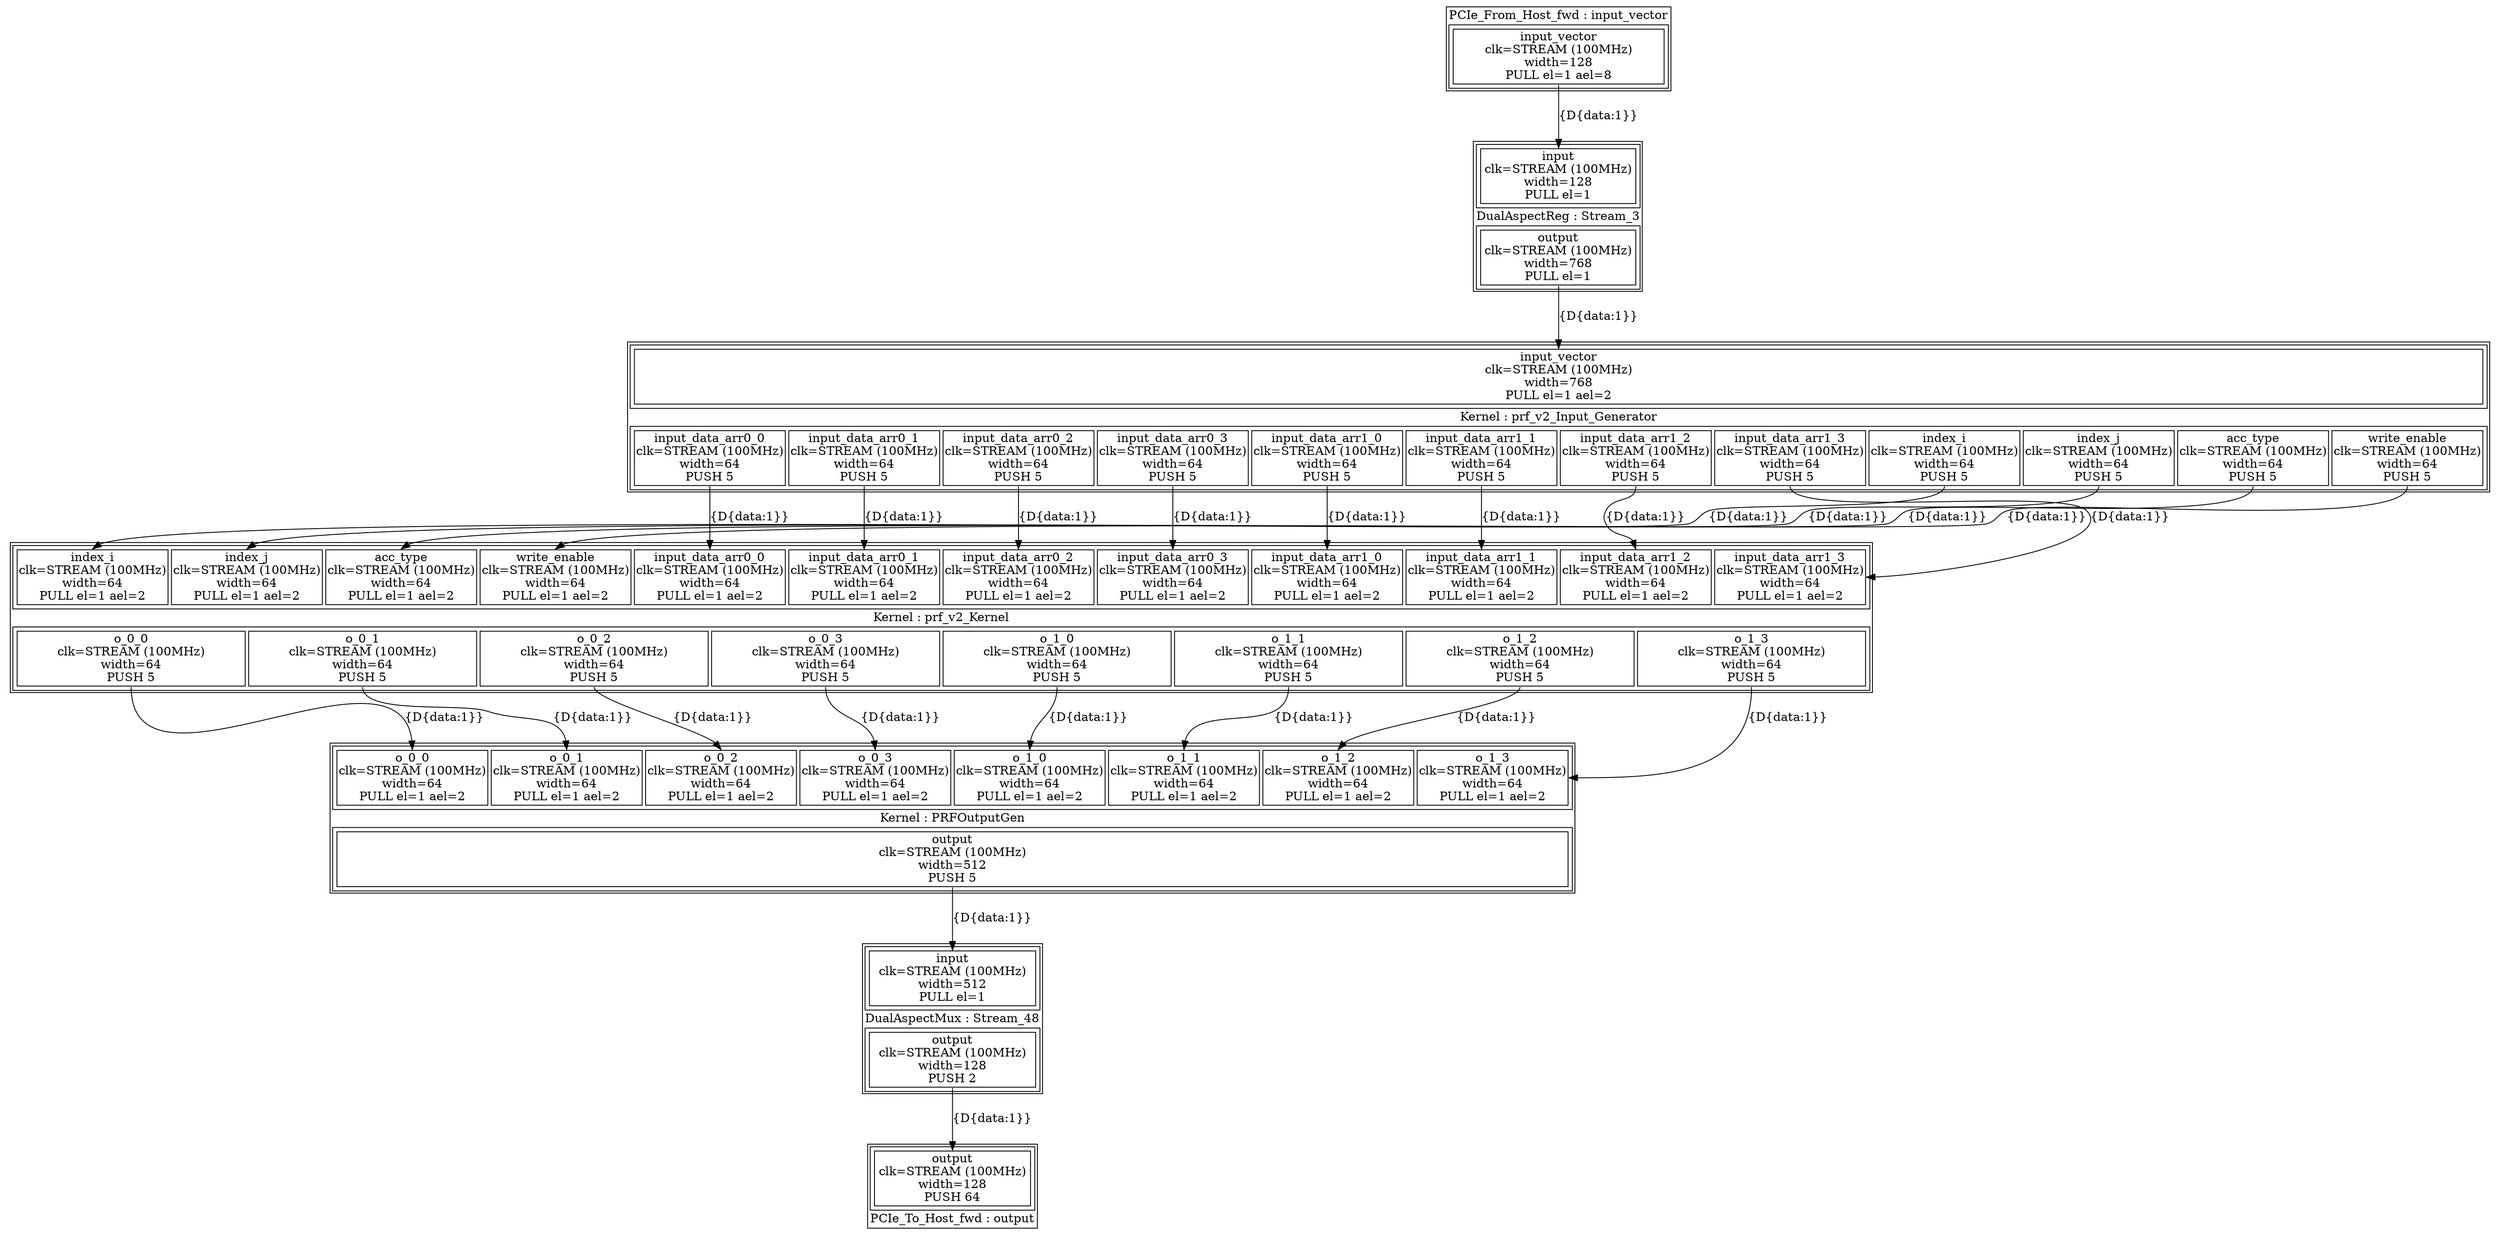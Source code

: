 digraph manager_compiler_graph {
prf_v2_Input_Generator[shape=plaintext, label=<<TABLE  BORDER="1" CELLPADDING="1" CELLSPACING="1"><TR><TD BGCOLOR="white" BORDER="0" PORT="inputs" ROWSPAN="1" COLSPAN="1"><TABLE  BORDER="1" CELLPADDING="1" CELLSPACING="4"><TR><TD BGCOLOR="white" BORDER="1" PORT="input_vector" ROWSPAN="1" COLSPAN="1">input_vector<BR/>clk=STREAM (100MHz)<BR/>width=768<BR/>PULL el=1 ael=2</TD></TR></TABLE></TD></TR><TR><TD BGCOLOR="white" BORDER="0" PORT="node_info" ROWSPAN="1" COLSPAN="1">Kernel : prf_v2_Input_Generator</TD></TR><TR><TD BGCOLOR="white" BORDER="0" PORT="outputs" ROWSPAN="1" COLSPAN="1"><TABLE  BORDER="1" CELLPADDING="1" CELLSPACING="4"><TR><TD BGCOLOR="white" BORDER="1" PORT="input_data_arr0_0" ROWSPAN="1" COLSPAN="1">input_data_arr0_0<BR/>clk=STREAM (100MHz)<BR/>width=64<BR/>PUSH 5</TD><TD BGCOLOR="white" BORDER="1" PORT="input_data_arr0_1" ROWSPAN="1" COLSPAN="1">input_data_arr0_1<BR/>clk=STREAM (100MHz)<BR/>width=64<BR/>PUSH 5</TD><TD BGCOLOR="white" BORDER="1" PORT="input_data_arr0_2" ROWSPAN="1" COLSPAN="1">input_data_arr0_2<BR/>clk=STREAM (100MHz)<BR/>width=64<BR/>PUSH 5</TD><TD BGCOLOR="white" BORDER="1" PORT="input_data_arr0_3" ROWSPAN="1" COLSPAN="1">input_data_arr0_3<BR/>clk=STREAM (100MHz)<BR/>width=64<BR/>PUSH 5</TD><TD BGCOLOR="white" BORDER="1" PORT="input_data_arr1_0" ROWSPAN="1" COLSPAN="1">input_data_arr1_0<BR/>clk=STREAM (100MHz)<BR/>width=64<BR/>PUSH 5</TD><TD BGCOLOR="white" BORDER="1" PORT="input_data_arr1_1" ROWSPAN="1" COLSPAN="1">input_data_arr1_1<BR/>clk=STREAM (100MHz)<BR/>width=64<BR/>PUSH 5</TD><TD BGCOLOR="white" BORDER="1" PORT="input_data_arr1_2" ROWSPAN="1" COLSPAN="1">input_data_arr1_2<BR/>clk=STREAM (100MHz)<BR/>width=64<BR/>PUSH 5</TD><TD BGCOLOR="white" BORDER="1" PORT="input_data_arr1_3" ROWSPAN="1" COLSPAN="1">input_data_arr1_3<BR/>clk=STREAM (100MHz)<BR/>width=64<BR/>PUSH 5</TD><TD BGCOLOR="white" BORDER="1" PORT="index_i" ROWSPAN="1" COLSPAN="1">index_i<BR/>clk=STREAM (100MHz)<BR/>width=64<BR/>PUSH 5</TD><TD BGCOLOR="white" BORDER="1" PORT="index_j" ROWSPAN="1" COLSPAN="1">index_j<BR/>clk=STREAM (100MHz)<BR/>width=64<BR/>PUSH 5</TD><TD BGCOLOR="white" BORDER="1" PORT="acc_type" ROWSPAN="1" COLSPAN="1">acc_type<BR/>clk=STREAM (100MHz)<BR/>width=64<BR/>PUSH 5</TD><TD BGCOLOR="white" BORDER="1" PORT="write_enable" ROWSPAN="1" COLSPAN="1">write_enable<BR/>clk=STREAM (100MHz)<BR/>width=64<BR/>PUSH 5</TD></TR></TABLE></TD></TR></TABLE>>];
PRFOutputGen[shape=plaintext, label=<<TABLE  BORDER="1" CELLPADDING="1" CELLSPACING="1"><TR><TD BGCOLOR="white" BORDER="0" PORT="inputs" ROWSPAN="1" COLSPAN="1"><TABLE  BORDER="1" CELLPADDING="1" CELLSPACING="4"><TR><TD BGCOLOR="white" BORDER="1" PORT="o_0_0" ROWSPAN="1" COLSPAN="1">o_0_0<BR/>clk=STREAM (100MHz)<BR/>width=64<BR/>PULL el=1 ael=2</TD><TD BGCOLOR="white" BORDER="1" PORT="o_0_1" ROWSPAN="1" COLSPAN="1">o_0_1<BR/>clk=STREAM (100MHz)<BR/>width=64<BR/>PULL el=1 ael=2</TD><TD BGCOLOR="white" BORDER="1" PORT="o_0_2" ROWSPAN="1" COLSPAN="1">o_0_2<BR/>clk=STREAM (100MHz)<BR/>width=64<BR/>PULL el=1 ael=2</TD><TD BGCOLOR="white" BORDER="1" PORT="o_0_3" ROWSPAN="1" COLSPAN="1">o_0_3<BR/>clk=STREAM (100MHz)<BR/>width=64<BR/>PULL el=1 ael=2</TD><TD BGCOLOR="white" BORDER="1" PORT="o_1_0" ROWSPAN="1" COLSPAN="1">o_1_0<BR/>clk=STREAM (100MHz)<BR/>width=64<BR/>PULL el=1 ael=2</TD><TD BGCOLOR="white" BORDER="1" PORT="o_1_1" ROWSPAN="1" COLSPAN="1">o_1_1<BR/>clk=STREAM (100MHz)<BR/>width=64<BR/>PULL el=1 ael=2</TD><TD BGCOLOR="white" BORDER="1" PORT="o_1_2" ROWSPAN="1" COLSPAN="1">o_1_2<BR/>clk=STREAM (100MHz)<BR/>width=64<BR/>PULL el=1 ael=2</TD><TD BGCOLOR="white" BORDER="1" PORT="o_1_3" ROWSPAN="1" COLSPAN="1">o_1_3<BR/>clk=STREAM (100MHz)<BR/>width=64<BR/>PULL el=1 ael=2</TD></TR></TABLE></TD></TR><TR><TD BGCOLOR="white" BORDER="0" PORT="node_info" ROWSPAN="1" COLSPAN="1">Kernel : PRFOutputGen</TD></TR><TR><TD BGCOLOR="white" BORDER="0" PORT="outputs" ROWSPAN="1" COLSPAN="1"><TABLE  BORDER="1" CELLPADDING="1" CELLSPACING="4"><TR><TD BGCOLOR="white" BORDER="1" PORT="output" ROWSPAN="1" COLSPAN="1">output<BR/>clk=STREAM (100MHz)<BR/>width=512<BR/>PUSH 5</TD></TR></TABLE></TD></TR></TABLE>>];
prf_v2_Kernel[shape=plaintext, label=<<TABLE  BORDER="1" CELLPADDING="1" CELLSPACING="1"><TR><TD BGCOLOR="white" BORDER="0" PORT="inputs" ROWSPAN="1" COLSPAN="1"><TABLE  BORDER="1" CELLPADDING="1" CELLSPACING="4"><TR><TD BGCOLOR="white" BORDER="1" PORT="index_i" ROWSPAN="1" COLSPAN="1">index_i<BR/>clk=STREAM (100MHz)<BR/>width=64<BR/>PULL el=1 ael=2</TD><TD BGCOLOR="white" BORDER="1" PORT="index_j" ROWSPAN="1" COLSPAN="1">index_j<BR/>clk=STREAM (100MHz)<BR/>width=64<BR/>PULL el=1 ael=2</TD><TD BGCOLOR="white" BORDER="1" PORT="acc_type" ROWSPAN="1" COLSPAN="1">acc_type<BR/>clk=STREAM (100MHz)<BR/>width=64<BR/>PULL el=1 ael=2</TD><TD BGCOLOR="white" BORDER="1" PORT="write_enable" ROWSPAN="1" COLSPAN="1">write_enable<BR/>clk=STREAM (100MHz)<BR/>width=64<BR/>PULL el=1 ael=2</TD><TD BGCOLOR="white" BORDER="1" PORT="input_data_arr0_0" ROWSPAN="1" COLSPAN="1">input_data_arr0_0<BR/>clk=STREAM (100MHz)<BR/>width=64<BR/>PULL el=1 ael=2</TD><TD BGCOLOR="white" BORDER="1" PORT="input_data_arr0_1" ROWSPAN="1" COLSPAN="1">input_data_arr0_1<BR/>clk=STREAM (100MHz)<BR/>width=64<BR/>PULL el=1 ael=2</TD><TD BGCOLOR="white" BORDER="1" PORT="input_data_arr0_2" ROWSPAN="1" COLSPAN="1">input_data_arr0_2<BR/>clk=STREAM (100MHz)<BR/>width=64<BR/>PULL el=1 ael=2</TD><TD BGCOLOR="white" BORDER="1" PORT="input_data_arr0_3" ROWSPAN="1" COLSPAN="1">input_data_arr0_3<BR/>clk=STREAM (100MHz)<BR/>width=64<BR/>PULL el=1 ael=2</TD><TD BGCOLOR="white" BORDER="1" PORT="input_data_arr1_0" ROWSPAN="1" COLSPAN="1">input_data_arr1_0<BR/>clk=STREAM (100MHz)<BR/>width=64<BR/>PULL el=1 ael=2</TD><TD BGCOLOR="white" BORDER="1" PORT="input_data_arr1_1" ROWSPAN="1" COLSPAN="1">input_data_arr1_1<BR/>clk=STREAM (100MHz)<BR/>width=64<BR/>PULL el=1 ael=2</TD><TD BGCOLOR="white" BORDER="1" PORT="input_data_arr1_2" ROWSPAN="1" COLSPAN="1">input_data_arr1_2<BR/>clk=STREAM (100MHz)<BR/>width=64<BR/>PULL el=1 ael=2</TD><TD BGCOLOR="white" BORDER="1" PORT="input_data_arr1_3" ROWSPAN="1" COLSPAN="1">input_data_arr1_3<BR/>clk=STREAM (100MHz)<BR/>width=64<BR/>PULL el=1 ael=2</TD></TR></TABLE></TD></TR><TR><TD BGCOLOR="white" BORDER="0" PORT="node_info" ROWSPAN="1" COLSPAN="1">Kernel : prf_v2_Kernel</TD></TR><TR><TD BGCOLOR="white" BORDER="0" PORT="outputs" ROWSPAN="1" COLSPAN="1"><TABLE  BORDER="1" CELLPADDING="1" CELLSPACING="4"><TR><TD BGCOLOR="white" BORDER="1" PORT="o_0_0" ROWSPAN="1" COLSPAN="1">o_0_0<BR/>clk=STREAM (100MHz)<BR/>width=64<BR/>PUSH 5</TD><TD BGCOLOR="white" BORDER="1" PORT="o_0_1" ROWSPAN="1" COLSPAN="1">o_0_1<BR/>clk=STREAM (100MHz)<BR/>width=64<BR/>PUSH 5</TD><TD BGCOLOR="white" BORDER="1" PORT="o_0_2" ROWSPAN="1" COLSPAN="1">o_0_2<BR/>clk=STREAM (100MHz)<BR/>width=64<BR/>PUSH 5</TD><TD BGCOLOR="white" BORDER="1" PORT="o_0_3" ROWSPAN="1" COLSPAN="1">o_0_3<BR/>clk=STREAM (100MHz)<BR/>width=64<BR/>PUSH 5</TD><TD BGCOLOR="white" BORDER="1" PORT="o_1_0" ROWSPAN="1" COLSPAN="1">o_1_0<BR/>clk=STREAM (100MHz)<BR/>width=64<BR/>PUSH 5</TD><TD BGCOLOR="white" BORDER="1" PORT="o_1_1" ROWSPAN="1" COLSPAN="1">o_1_1<BR/>clk=STREAM (100MHz)<BR/>width=64<BR/>PUSH 5</TD><TD BGCOLOR="white" BORDER="1" PORT="o_1_2" ROWSPAN="1" COLSPAN="1">o_1_2<BR/>clk=STREAM (100MHz)<BR/>width=64<BR/>PUSH 5</TD><TD BGCOLOR="white" BORDER="1" PORT="o_1_3" ROWSPAN="1" COLSPAN="1">o_1_3<BR/>clk=STREAM (100MHz)<BR/>width=64<BR/>PUSH 5</TD></TR></TABLE></TD></TR></TABLE>>];
input_vector[shape=plaintext, label=<<TABLE  BORDER="1" CELLPADDING="1" CELLSPACING="1"><TR><TD BGCOLOR="white" BORDER="0" PORT="node_info" ROWSPAN="1" COLSPAN="1">PCIe_From_Host_fwd : input_vector</TD></TR><TR><TD BGCOLOR="white" BORDER="0" PORT="outputs" ROWSPAN="1" COLSPAN="1"><TABLE  BORDER="1" CELLPADDING="1" CELLSPACING="4"><TR><TD BGCOLOR="white" BORDER="1" PORT="input_vector" ROWSPAN="1" COLSPAN="1">input_vector<BR/>clk=STREAM (100MHz)<BR/>width=128<BR/>PULL el=1 ael=8</TD></TR></TABLE></TD></TR></TABLE>>];
output[shape=plaintext, label=<<TABLE  BORDER="1" CELLPADDING="1" CELLSPACING="1"><TR><TD BGCOLOR="white" BORDER="0" PORT="inputs" ROWSPAN="1" COLSPAN="1"><TABLE  BORDER="1" CELLPADDING="1" CELLSPACING="4"><TR><TD BGCOLOR="white" BORDER="1" PORT="output" ROWSPAN="1" COLSPAN="1">output<BR/>clk=STREAM (100MHz)<BR/>width=128<BR/>PUSH 64</TD></TR></TABLE></TD></TR><TR><TD BGCOLOR="white" BORDER="0" PORT="node_info" ROWSPAN="1" COLSPAN="1">PCIe_To_Host_fwd : output</TD></TR></TABLE>>];
Stream_3[shape=plaintext, label=<<TABLE  BORDER="1" CELLPADDING="1" CELLSPACING="1"><TR><TD BGCOLOR="white" BORDER="0" PORT="inputs" ROWSPAN="1" COLSPAN="1"><TABLE  BORDER="1" CELLPADDING="1" CELLSPACING="4"><TR><TD BGCOLOR="white" BORDER="1" PORT="input" ROWSPAN="1" COLSPAN="1">input<BR/>clk=STREAM (100MHz)<BR/>width=128<BR/>PULL el=1</TD></TR></TABLE></TD></TR><TR><TD BGCOLOR="white" BORDER="0" PORT="node_info" ROWSPAN="1" COLSPAN="1">DualAspectReg : Stream_3</TD></TR><TR><TD BGCOLOR="white" BORDER="0" PORT="outputs" ROWSPAN="1" COLSPAN="1"><TABLE  BORDER="1" CELLPADDING="1" CELLSPACING="4"><TR><TD BGCOLOR="white" BORDER="1" PORT="output" ROWSPAN="1" COLSPAN="1">output<BR/>clk=STREAM (100MHz)<BR/>width=768<BR/>PULL el=1</TD></TR></TABLE></TD></TR></TABLE>>];
Stream_48[shape=plaintext, label=<<TABLE  BORDER="1" CELLPADDING="1" CELLSPACING="1"><TR><TD BGCOLOR="white" BORDER="0" PORT="inputs" ROWSPAN="1" COLSPAN="1"><TABLE  BORDER="1" CELLPADDING="1" CELLSPACING="4"><TR><TD BGCOLOR="white" BORDER="1" PORT="input" ROWSPAN="1" COLSPAN="1">input<BR/>clk=STREAM (100MHz)<BR/>width=512<BR/>PULL el=1</TD></TR></TABLE></TD></TR><TR><TD BGCOLOR="white" BORDER="0" PORT="node_info" ROWSPAN="1" COLSPAN="1">DualAspectMux : Stream_48</TD></TR><TR><TD BGCOLOR="white" BORDER="0" PORT="outputs" ROWSPAN="1" COLSPAN="1"><TABLE  BORDER="1" CELLPADDING="1" CELLSPACING="4"><TR><TD BGCOLOR="white" BORDER="1" PORT="output" ROWSPAN="1" COLSPAN="1">output<BR/>clk=STREAM (100MHz)<BR/>width=128<BR/>PUSH 2</TD></TR></TABLE></TD></TR></TABLE>>];
input_vector -> Stream_3 [headport="input" tailport="input_vector" label="{D{data:1}}"]
prf_v2_Input_Generator -> prf_v2_Kernel [headport="index_i" tailport="index_i" label="{D{data:1}}"]
prf_v2_Input_Generator -> prf_v2_Kernel [headport="index_j" tailport="index_j" label="{D{data:1}}"]
prf_v2_Input_Generator -> prf_v2_Kernel [headport="acc_type" tailport="acc_type" label="{D{data:1}}"]
prf_v2_Input_Generator -> prf_v2_Kernel [headport="write_enable" tailport="write_enable" label="{D{data:1}}"]
prf_v2_Input_Generator -> prf_v2_Kernel [headport="input_data_arr0_0" tailport="input_data_arr0_0" label="{D{data:1}}"]
prf_v2_Kernel -> PRFOutputGen [headport="o_0_0" tailport="o_0_0" label="{D{data:1}}"]
prf_v2_Input_Generator -> prf_v2_Kernel [headport="input_data_arr0_1" tailport="input_data_arr0_1" label="{D{data:1}}"]
prf_v2_Kernel -> PRFOutputGen [headport="o_0_1" tailport="o_0_1" label="{D{data:1}}"]
prf_v2_Input_Generator -> prf_v2_Kernel [headport="input_data_arr0_2" tailport="input_data_arr0_2" label="{D{data:1}}"]
prf_v2_Kernel -> PRFOutputGen [headport="o_0_2" tailport="o_0_2" label="{D{data:1}}"]
prf_v2_Input_Generator -> prf_v2_Kernel [headport="input_data_arr0_3" tailport="input_data_arr0_3" label="{D{data:1}}"]
prf_v2_Kernel -> PRFOutputGen [headport="o_0_3" tailport="o_0_3" label="{D{data:1}}"]
prf_v2_Input_Generator -> prf_v2_Kernel [headport="input_data_arr1_0" tailport="input_data_arr1_0" label="{D{data:1}}"]
prf_v2_Kernel -> PRFOutputGen [headport="o_1_0" tailport="o_1_0" label="{D{data:1}}"]
prf_v2_Input_Generator -> prf_v2_Kernel [headport="input_data_arr1_1" tailport="input_data_arr1_1" label="{D{data:1}}"]
prf_v2_Kernel -> PRFOutputGen [headport="o_1_1" tailport="o_1_1" label="{D{data:1}}"]
prf_v2_Input_Generator -> prf_v2_Kernel [headport="input_data_arr1_2" tailport="input_data_arr1_2" label="{D{data:1}}"]
prf_v2_Kernel -> PRFOutputGen [headport="o_1_2" tailport="o_1_2" label="{D{data:1}}"]
prf_v2_Input_Generator -> prf_v2_Kernel [headport="input_data_arr1_3" tailport="input_data_arr1_3" label="{D{data:1}}"]
prf_v2_Kernel -> PRFOutputGen [headport="o_1_3" tailport="o_1_3" label="{D{data:1}}"]
PRFOutputGen -> Stream_48 [headport="input" tailport="output" label="{D{data:1}}"]
Stream_3 -> prf_v2_Input_Generator [headport="input_vector" tailport="output" label="{D{data:1}}"]
Stream_48 -> output [headport="output" tailport="output" label="{D{data:1}}"]
}
